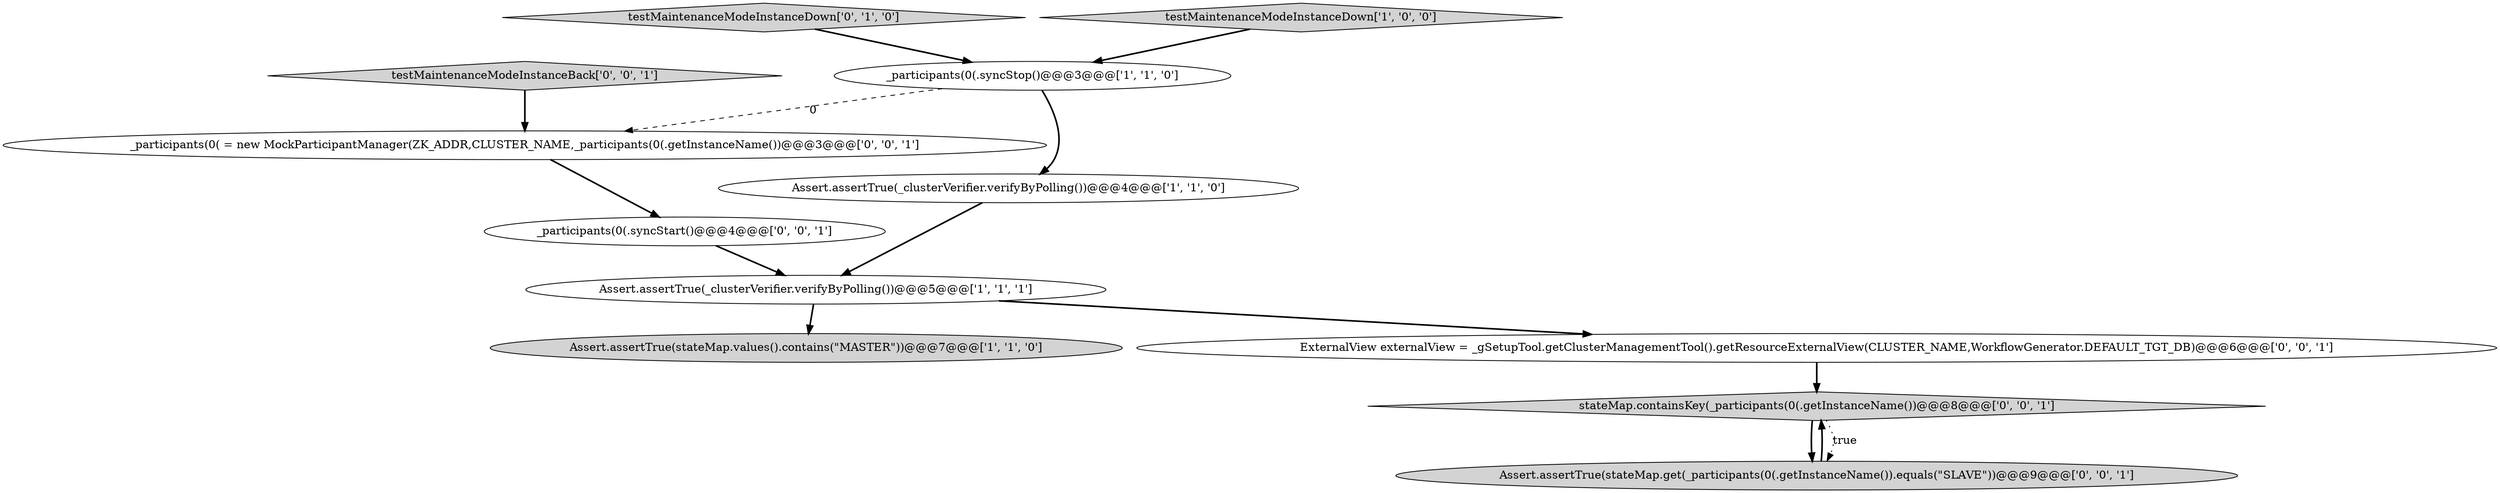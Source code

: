 digraph {
2 [style = filled, label = "Assert.assertTrue(_clusterVerifier.verifyByPolling())@@@5@@@['1', '1', '1']", fillcolor = white, shape = ellipse image = "AAA0AAABBB1BBB"];
6 [style = filled, label = "Assert.assertTrue(stateMap.get(_participants(0(.getInstanceName()).equals(\"SLAVE\"))@@@9@@@['0', '0', '1']", fillcolor = lightgray, shape = ellipse image = "AAA0AAABBB3BBB"];
3 [style = filled, label = "_participants(0(.syncStop()@@@3@@@['1', '1', '0']", fillcolor = white, shape = ellipse image = "AAA0AAABBB1BBB"];
10 [style = filled, label = "stateMap.containsKey(_participants(0(.getInstanceName())@@@8@@@['0', '0', '1']", fillcolor = lightgray, shape = diamond image = "AAA0AAABBB3BBB"];
5 [style = filled, label = "testMaintenanceModeInstanceDown['0', '1', '0']", fillcolor = lightgray, shape = diamond image = "AAA0AAABBB2BBB"];
1 [style = filled, label = "Assert.assertTrue(_clusterVerifier.verifyByPolling())@@@4@@@['1', '1', '0']", fillcolor = white, shape = ellipse image = "AAA0AAABBB1BBB"];
9 [style = filled, label = "_participants(0( = new MockParticipantManager(ZK_ADDR,CLUSTER_NAME,_participants(0(.getInstanceName())@@@3@@@['0', '0', '1']", fillcolor = white, shape = ellipse image = "AAA0AAABBB3BBB"];
8 [style = filled, label = "_participants(0(.syncStart()@@@4@@@['0', '0', '1']", fillcolor = white, shape = ellipse image = "AAA0AAABBB3BBB"];
0 [style = filled, label = "Assert.assertTrue(stateMap.values().contains(\"MASTER\"))@@@7@@@['1', '1', '0']", fillcolor = lightgray, shape = ellipse image = "AAA0AAABBB1BBB"];
7 [style = filled, label = "ExternalView externalView = _gSetupTool.getClusterManagementTool().getResourceExternalView(CLUSTER_NAME,WorkflowGenerator.DEFAULT_TGT_DB)@@@6@@@['0', '0', '1']", fillcolor = white, shape = ellipse image = "AAA0AAABBB3BBB"];
11 [style = filled, label = "testMaintenanceModeInstanceBack['0', '0', '1']", fillcolor = lightgray, shape = diamond image = "AAA0AAABBB3BBB"];
4 [style = filled, label = "testMaintenanceModeInstanceDown['1', '0', '0']", fillcolor = lightgray, shape = diamond image = "AAA0AAABBB1BBB"];
10->6 [style = dotted, label="true"];
2->0 [style = bold, label=""];
5->3 [style = bold, label=""];
8->2 [style = bold, label=""];
9->8 [style = bold, label=""];
11->9 [style = bold, label=""];
10->6 [style = bold, label=""];
4->3 [style = bold, label=""];
1->2 [style = bold, label=""];
7->10 [style = bold, label=""];
3->9 [style = dashed, label="0"];
2->7 [style = bold, label=""];
3->1 [style = bold, label=""];
6->10 [style = bold, label=""];
}
